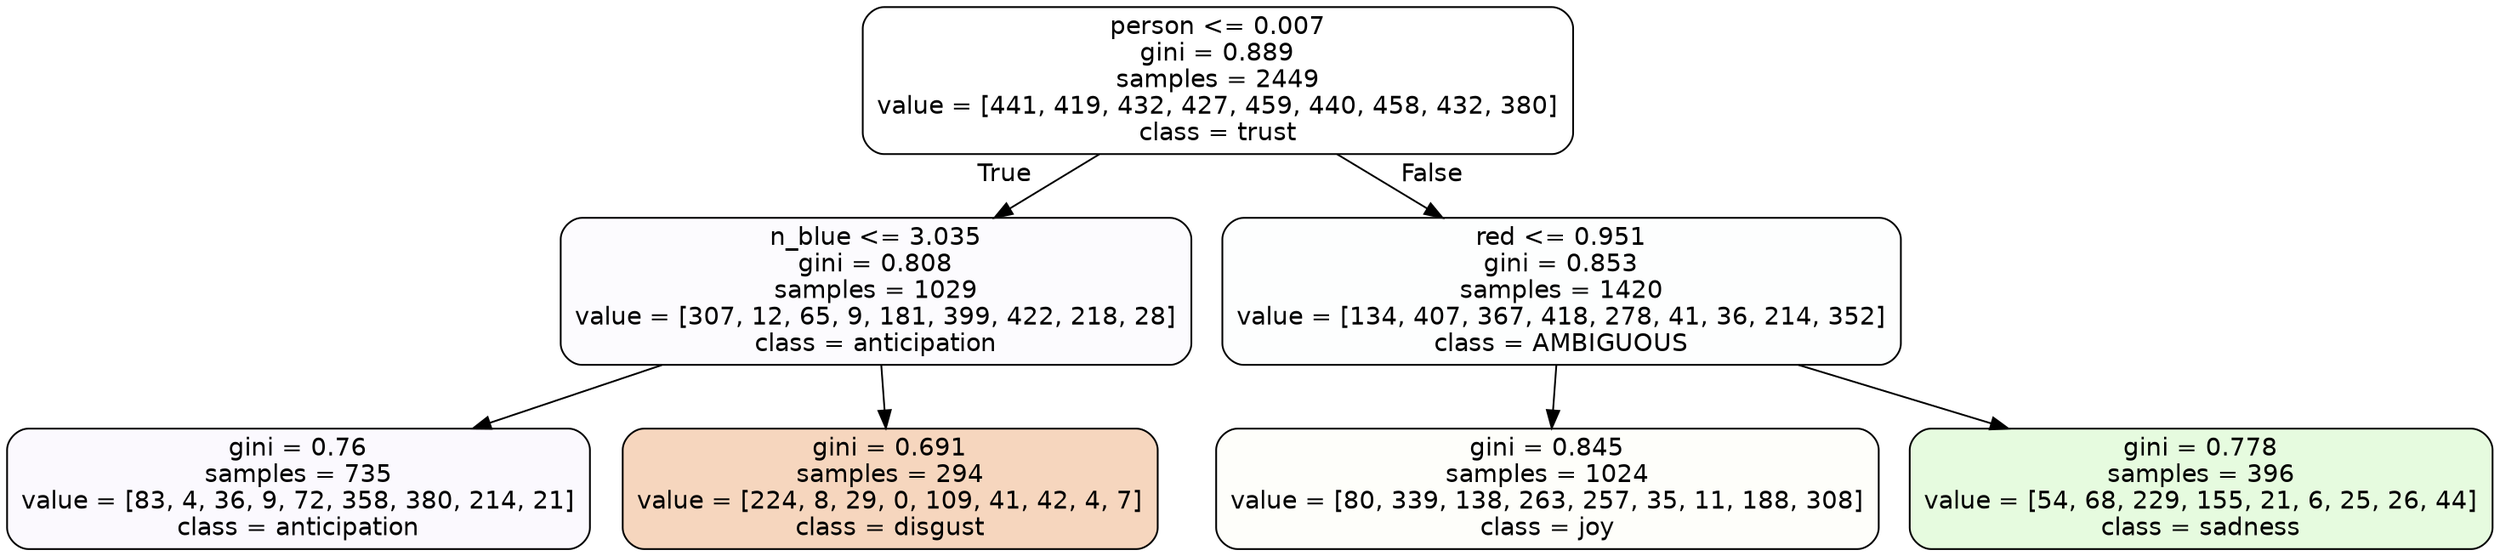 digraph Tree {
node [shape=box, style="filled, rounded", color="black", fontname=helvetica] ;
edge [fontname=helvetica] ;
0 [label="person <= 0.007\ngini = 0.889\nsamples = 2449\nvalue = [441, 419, 432, 427, 459, 440, 458, 432, 380]\nclass = trust", fillcolor="#39d7e500"] ;
1 [label="n_blue <= 3.035\ngini = 0.808\nsamples = 1029\nvalue = [307, 12, 65, 9, 181, 399, 422, 218, 28]\nclass = anticipation", fillcolor="#8139e505"] ;
0 -> 1 [labeldistance=2.5, labelangle=45, headlabel="True"] ;
2 [label="gini = 0.76\nsamples = 735\nvalue = [83, 4, 36, 9, 72, 358, 380, 214, 21]\nclass = anticipation", fillcolor="#8139e507"] ;
1 -> 2 ;
3 [label="gini = 0.691\nsamples = 294\nvalue = [224, 8, 29, 0, 109, 41, 42, 4, 7]\nclass = disgust", fillcolor="#e5813953"] ;
1 -> 3 ;
4 [label="red <= 0.951\ngini = 0.853\nsamples = 1420\nvalue = [134, 407, 367, 418, 278, 41, 36, 214, 352]\nclass = AMBIGUOUS", fillcolor="#39e58102"] ;
0 -> 4 [labeldistance=2.5, labelangle=-45, headlabel="False"] ;
5 [label="gini = 0.845\nsamples = 1024\nvalue = [80, 339, 138, 263, 257, 35, 11, 188, 308]\nclass = joy", fillcolor="#d7e53906"] ;
4 -> 5 ;
6 [label="gini = 0.778\nsamples = 396\nvalue = [54, 68, 229, 155, 21, 6, 25, 26, 44]\nclass = sadness", fillcolor="#64e53928"] ;
4 -> 6 ;
}